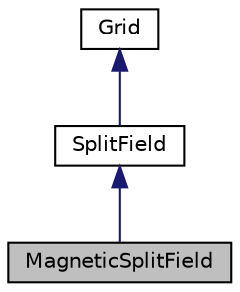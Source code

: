 digraph "MagneticSplitField"
{
 // LATEX_PDF_SIZE
  edge [fontname="Helvetica",fontsize="10",labelfontname="Helvetica",labelfontsize="10"];
  node [fontname="Helvetica",fontsize="10",shape=record];
  Node1 [label="MagneticSplitField",height=0.2,width=0.4,color="black", fillcolor="grey75", style="filled", fontcolor="black",tooltip=" "];
  Node2 -> Node1 [dir="back",color="midnightblue",fontsize="10",style="solid",fontname="Helvetica"];
  Node2 [label="SplitField",height=0.2,width=0.4,color="black", fillcolor="white", style="filled",URL="$classSplitField.html",tooltip=" "];
  Node3 -> Node2 [dir="back",color="midnightblue",fontsize="10",style="solid",fontname="Helvetica"];
  Node3 [label="Grid",height=0.2,width=0.4,color="black", fillcolor="white", style="filled",URL="$classGrid.html",tooltip=" "];
}
